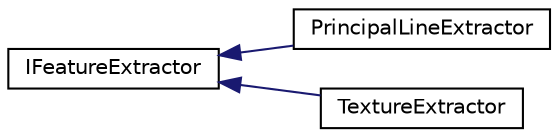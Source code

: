 digraph "Graphical Class Hierarchy"
{
  edge [fontname="Helvetica",fontsize="10",labelfontname="Helvetica",labelfontsize="10"];
  node [fontname="Helvetica",fontsize="10",shape=record];
  rankdir="LR";
  Node1 [label="IFeatureExtractor",height=0.2,width=0.4,color="black", fillcolor="white", style="filled",URL="$class_i_feature_extractor.html",tooltip="The IFeatureExtractor class is an interferace, designed to do feature extraction. ..."];
  Node1 -> Node2 [dir="back",color="midnightblue",fontsize="10",style="solid",fontname="Helvetica"];
  Node2 [label="PrincipalLineExtractor",height=0.2,width=0.4,color="black", fillcolor="white", style="filled",URL="$class_principal_line_extractor.html",tooltip="The PrincipalLineExtractor class is an implementation of the IFeatureExtractor, and extracts the prin..."];
  Node1 -> Node3 [dir="back",color="midnightblue",fontsize="10",style="solid",fontname="Helvetica"];
  Node3 [label="TextureExtractor",height=0.2,width=0.4,color="black", fillcolor="white", style="filled",URL="$class_texture_extractor.html",tooltip="The TextureExtractor class is an implementation of the IFeatureExtractor, extracts texture features b..."];
}
